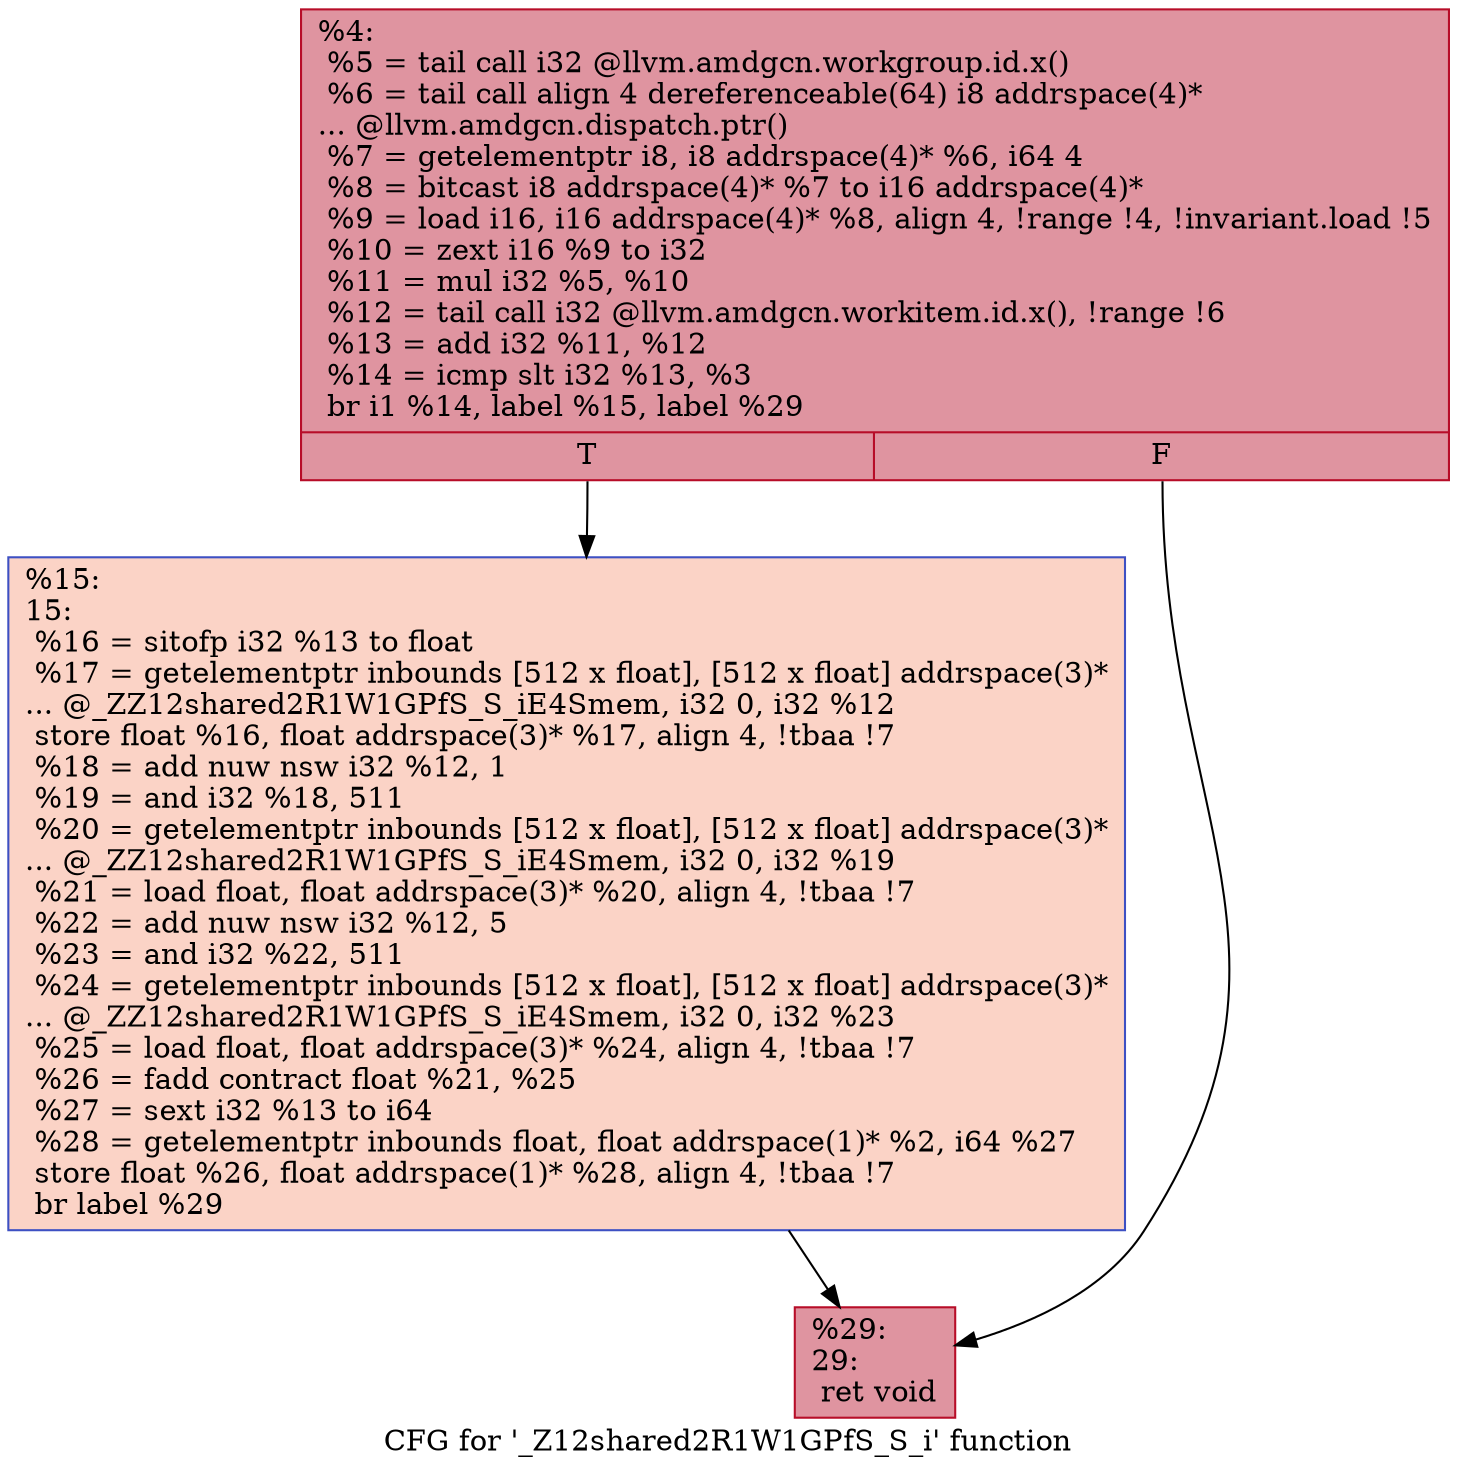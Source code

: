 digraph "CFG for '_Z12shared2R1W1GPfS_S_i' function" {
	label="CFG for '_Z12shared2R1W1GPfS_S_i' function";

	Node0x5d7ee20 [shape=record,color="#b70d28ff", style=filled, fillcolor="#b70d2870",label="{%4:\l  %5 = tail call i32 @llvm.amdgcn.workgroup.id.x()\l  %6 = tail call align 4 dereferenceable(64) i8 addrspace(4)*\l... @llvm.amdgcn.dispatch.ptr()\l  %7 = getelementptr i8, i8 addrspace(4)* %6, i64 4\l  %8 = bitcast i8 addrspace(4)* %7 to i16 addrspace(4)*\l  %9 = load i16, i16 addrspace(4)* %8, align 4, !range !4, !invariant.load !5\l  %10 = zext i16 %9 to i32\l  %11 = mul i32 %5, %10\l  %12 = tail call i32 @llvm.amdgcn.workitem.id.x(), !range !6\l  %13 = add i32 %11, %12\l  %14 = icmp slt i32 %13, %3\l  br i1 %14, label %15, label %29\l|{<s0>T|<s1>F}}"];
	Node0x5d7ee20:s0 -> Node0x5d80d30;
	Node0x5d7ee20:s1 -> Node0x5d80dc0;
	Node0x5d80d30 [shape=record,color="#3d50c3ff", style=filled, fillcolor="#f59c7d70",label="{%15:\l15:                                               \l  %16 = sitofp i32 %13 to float\l  %17 = getelementptr inbounds [512 x float], [512 x float] addrspace(3)*\l... @_ZZ12shared2R1W1GPfS_S_iE4Smem, i32 0, i32 %12\l  store float %16, float addrspace(3)* %17, align 4, !tbaa !7\l  %18 = add nuw nsw i32 %12, 1\l  %19 = and i32 %18, 511\l  %20 = getelementptr inbounds [512 x float], [512 x float] addrspace(3)*\l... @_ZZ12shared2R1W1GPfS_S_iE4Smem, i32 0, i32 %19\l  %21 = load float, float addrspace(3)* %20, align 4, !tbaa !7\l  %22 = add nuw nsw i32 %12, 5\l  %23 = and i32 %22, 511\l  %24 = getelementptr inbounds [512 x float], [512 x float] addrspace(3)*\l... @_ZZ12shared2R1W1GPfS_S_iE4Smem, i32 0, i32 %23\l  %25 = load float, float addrspace(3)* %24, align 4, !tbaa !7\l  %26 = fadd contract float %21, %25\l  %27 = sext i32 %13 to i64\l  %28 = getelementptr inbounds float, float addrspace(1)* %2, i64 %27\l  store float %26, float addrspace(1)* %28, align 4, !tbaa !7\l  br label %29\l}"];
	Node0x5d80d30 -> Node0x5d80dc0;
	Node0x5d80dc0 [shape=record,color="#b70d28ff", style=filled, fillcolor="#b70d2870",label="{%29:\l29:                                               \l  ret void\l}"];
}
